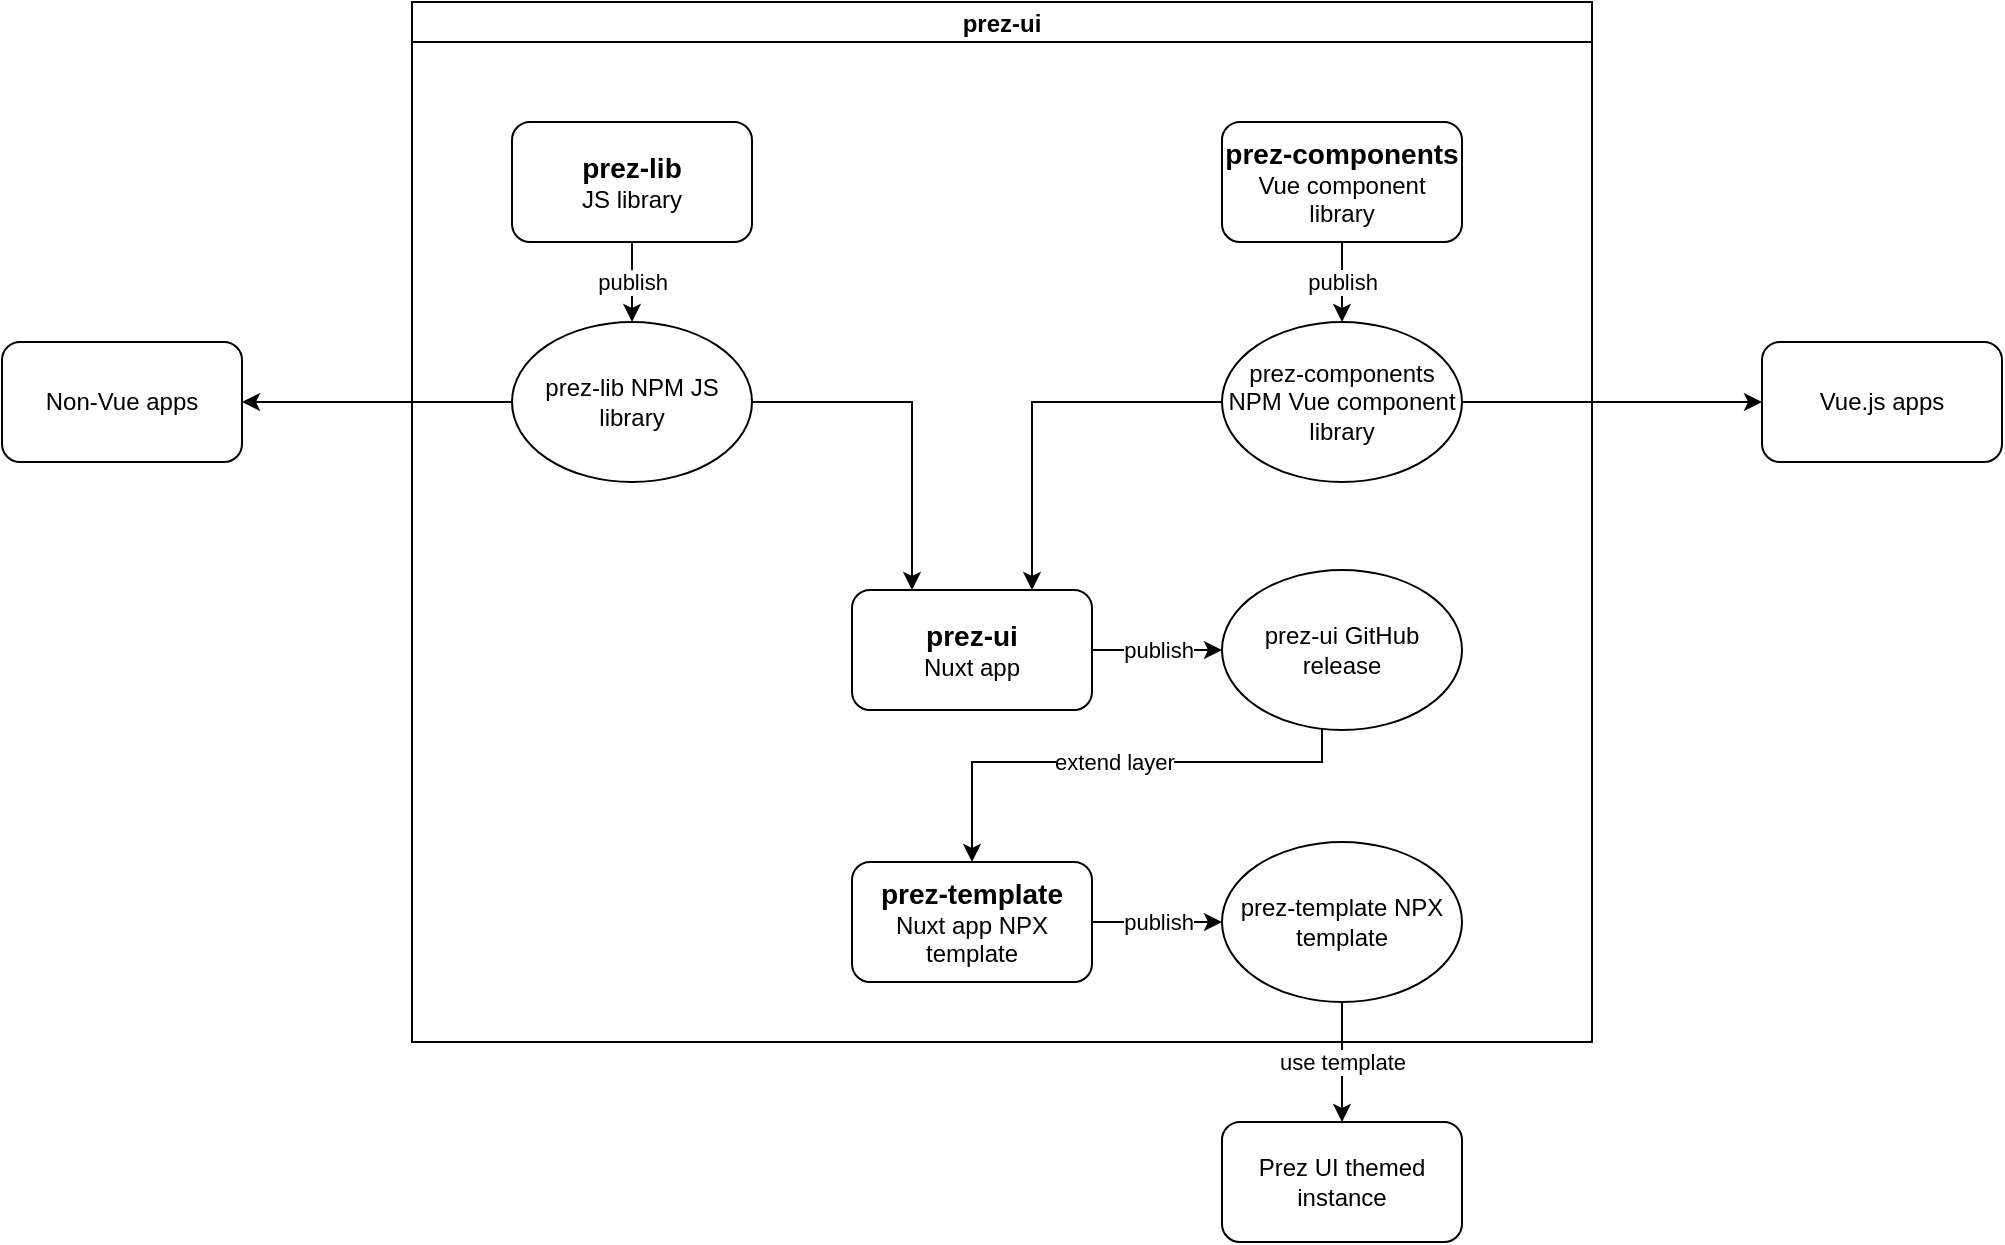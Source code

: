 <mxfile scale="1" border="2">
    <diagram name="Page-1" id="1EtK0nTzJKErtxU8rNLZ">
        <mxGraphModel dx="1217" dy="813" grid="1" gridSize="10" guides="1" tooltips="1" connect="1" arrows="1" fold="1" page="1" pageScale="1" pageWidth="1169" pageHeight="827" math="0" shadow="0">
            <root>
                <mxCell id="0"/>
                <mxCell id="1" parent="0"/>
                <mxCell id="47SYDOreM6jzBi_CaRgB-8" value="prez-ui" style="swimlane;startSize=20;" parent="1" vertex="1">
                    <mxGeometry x="285" y="100" width="590" height="520" as="geometry"/>
                </mxCell>
                <mxCell id="47SYDOreM6jzBi_CaRgB-24" value="publish" style="edgeStyle=orthogonalEdgeStyle;rounded=0;orthogonalLoop=1;jettySize=auto;html=1;entryX=0;entryY=0.5;entryDx=0;entryDy=0;" parent="47SYDOreM6jzBi_CaRgB-8" source="47SYDOreM6jzBi_CaRgB-3" target="47SYDOreM6jzBi_CaRgB-18" edge="1">
                    <mxGeometry relative="1" as="geometry"/>
                </mxCell>
                <mxCell id="47SYDOreM6jzBi_CaRgB-3" value="&lt;b&gt;&lt;font style=&quot;font-size: 14px;&quot;&gt;prez-ui&lt;/font&gt;&lt;/b&gt;&lt;br&gt;Nuxt app" style="rounded=1;whiteSpace=wrap;html=1;" parent="47SYDOreM6jzBi_CaRgB-8" vertex="1">
                    <mxGeometry x="220" y="294" width="120" height="60" as="geometry"/>
                </mxCell>
                <mxCell id="47SYDOreM6jzBi_CaRgB-28" value="publish" style="edgeStyle=orthogonalEdgeStyle;rounded=0;orthogonalLoop=1;jettySize=auto;html=1;entryX=0;entryY=0.5;entryDx=0;entryDy=0;" parent="47SYDOreM6jzBi_CaRgB-8" source="47SYDOreM6jzBi_CaRgB-4" target="47SYDOreM6jzBi_CaRgB-19" edge="1">
                    <mxGeometry relative="1" as="geometry"/>
                </mxCell>
                <mxCell id="47SYDOreM6jzBi_CaRgB-4" value="&lt;b&gt;&lt;font style=&quot;font-size: 14px;&quot;&gt;prez-template&lt;/font&gt;&lt;/b&gt;&lt;br&gt;Nuxt app NPX template" style="rounded=1;whiteSpace=wrap;html=1;" parent="47SYDOreM6jzBi_CaRgB-8" vertex="1">
                    <mxGeometry x="220" y="430" width="120" height="60" as="geometry"/>
                </mxCell>
                <mxCell id="47SYDOreM6jzBi_CaRgB-22" value="publish" style="edgeStyle=orthogonalEdgeStyle;rounded=0;orthogonalLoop=1;jettySize=auto;html=1;entryX=0.5;entryY=0;entryDx=0;entryDy=0;" parent="47SYDOreM6jzBi_CaRgB-8" source="47SYDOreM6jzBi_CaRgB-1" target="47SYDOreM6jzBi_CaRgB-16" edge="1">
                    <mxGeometry relative="1" as="geometry"/>
                </mxCell>
                <mxCell id="47SYDOreM6jzBi_CaRgB-1" value="&lt;b&gt;&lt;font style=&quot;font-size: 14px;&quot;&gt;prez-lib&lt;/font&gt;&lt;/b&gt;&lt;br&gt;JS library" style="rounded=1;whiteSpace=wrap;html=1;" parent="47SYDOreM6jzBi_CaRgB-8" vertex="1">
                    <mxGeometry x="50" y="60" width="120" height="60" as="geometry"/>
                </mxCell>
                <mxCell id="47SYDOreM6jzBi_CaRgB-23" value="publish" style="edgeStyle=orthogonalEdgeStyle;rounded=0;orthogonalLoop=1;jettySize=auto;html=1;entryX=0.5;entryY=0;entryDx=0;entryDy=0;" parent="47SYDOreM6jzBi_CaRgB-8" source="47SYDOreM6jzBi_CaRgB-2" target="47SYDOreM6jzBi_CaRgB-17" edge="1">
                    <mxGeometry relative="1" as="geometry"/>
                </mxCell>
                <mxCell id="47SYDOreM6jzBi_CaRgB-2" value="&lt;b&gt;&lt;font style=&quot;font-size: 14px;&quot;&gt;prez-components&lt;/font&gt;&lt;/b&gt;&lt;br&gt;Vue component library" style="rounded=1;whiteSpace=wrap;html=1;" parent="47SYDOreM6jzBi_CaRgB-8" vertex="1">
                    <mxGeometry x="405" y="60" width="120" height="60" as="geometry"/>
                </mxCell>
                <mxCell id="47SYDOreM6jzBi_CaRgB-25" style="edgeStyle=orthogonalEdgeStyle;rounded=0;orthogonalLoop=1;jettySize=auto;html=1;entryX=0.25;entryY=0;entryDx=0;entryDy=0;" parent="47SYDOreM6jzBi_CaRgB-8" source="47SYDOreM6jzBi_CaRgB-16" target="47SYDOreM6jzBi_CaRgB-3" edge="1">
                    <mxGeometry relative="1" as="geometry"/>
                </mxCell>
                <mxCell id="47SYDOreM6jzBi_CaRgB-16" value="prez-lib NPM JS library" style="ellipse;whiteSpace=wrap;html=1;" parent="47SYDOreM6jzBi_CaRgB-8" vertex="1">
                    <mxGeometry x="50" y="160" width="120" height="80" as="geometry"/>
                </mxCell>
                <mxCell id="47SYDOreM6jzBi_CaRgB-26" style="edgeStyle=orthogonalEdgeStyle;rounded=0;orthogonalLoop=1;jettySize=auto;html=1;entryX=0.75;entryY=0;entryDx=0;entryDy=0;" parent="47SYDOreM6jzBi_CaRgB-8" source="47SYDOreM6jzBi_CaRgB-17" target="47SYDOreM6jzBi_CaRgB-3" edge="1">
                    <mxGeometry relative="1" as="geometry"/>
                </mxCell>
                <mxCell id="47SYDOreM6jzBi_CaRgB-17" value="prez-components NPM Vue component library" style="ellipse;whiteSpace=wrap;html=1;" parent="47SYDOreM6jzBi_CaRgB-8" vertex="1">
                    <mxGeometry x="405" y="160" width="120" height="80" as="geometry"/>
                </mxCell>
                <mxCell id="47SYDOreM6jzBi_CaRgB-27" value="extend layer" style="edgeStyle=orthogonalEdgeStyle;rounded=0;orthogonalLoop=1;jettySize=auto;html=1;entryX=0.5;entryY=0;entryDx=0;entryDy=0;" parent="47SYDOreM6jzBi_CaRgB-8" source="47SYDOreM6jzBi_CaRgB-18" target="47SYDOreM6jzBi_CaRgB-4" edge="1">
                    <mxGeometry relative="1" as="geometry">
                        <Array as="points">
                            <mxPoint x="455" y="380"/>
                            <mxPoint x="280" y="380"/>
                        </Array>
                    </mxGeometry>
                </mxCell>
                <mxCell id="47SYDOreM6jzBi_CaRgB-18" value="prez-ui GitHub release" style="ellipse;whiteSpace=wrap;html=1;" parent="47SYDOreM6jzBi_CaRgB-8" vertex="1">
                    <mxGeometry x="405" y="284" width="120" height="80" as="geometry"/>
                </mxCell>
                <mxCell id="47SYDOreM6jzBi_CaRgB-19" value="prez-template NPX template" style="ellipse;whiteSpace=wrap;html=1;" parent="47SYDOreM6jzBi_CaRgB-8" vertex="1">
                    <mxGeometry x="405" y="420" width="120" height="80" as="geometry"/>
                </mxCell>
                <mxCell id="47SYDOreM6jzBi_CaRgB-13" value="Non-Vue apps" style="rounded=1;whiteSpace=wrap;html=1;" parent="1" vertex="1">
                    <mxGeometry x="80" y="270" width="120" height="60" as="geometry"/>
                </mxCell>
                <mxCell id="47SYDOreM6jzBi_CaRgB-14" value="Vue.js apps" style="rounded=1;whiteSpace=wrap;html=1;" parent="1" vertex="1">
                    <mxGeometry x="960" y="270" width="120" height="60" as="geometry"/>
                </mxCell>
                <mxCell id="47SYDOreM6jzBi_CaRgB-20" style="edgeStyle=orthogonalEdgeStyle;rounded=0;orthogonalLoop=1;jettySize=auto;html=1;entryX=0;entryY=0.5;entryDx=0;entryDy=0;" parent="1" source="47SYDOreM6jzBi_CaRgB-17" target="47SYDOreM6jzBi_CaRgB-14" edge="1">
                    <mxGeometry relative="1" as="geometry"/>
                </mxCell>
                <mxCell id="47SYDOreM6jzBi_CaRgB-21" style="edgeStyle=orthogonalEdgeStyle;rounded=0;orthogonalLoop=1;jettySize=auto;html=1;entryX=1;entryY=0.5;entryDx=0;entryDy=0;" parent="1" source="47SYDOreM6jzBi_CaRgB-16" target="47SYDOreM6jzBi_CaRgB-13" edge="1">
                    <mxGeometry relative="1" as="geometry"/>
                </mxCell>
                <mxCell id="47SYDOreM6jzBi_CaRgB-29" value="Prez UI themed instance" style="rounded=1;whiteSpace=wrap;html=1;" parent="1" vertex="1">
                    <mxGeometry x="690" y="660" width="120" height="60" as="geometry"/>
                </mxCell>
                <mxCell id="47SYDOreM6jzBi_CaRgB-30" value="use template" style="edgeStyle=orthogonalEdgeStyle;rounded=0;orthogonalLoop=1;jettySize=auto;html=1;entryX=0.5;entryY=0;entryDx=0;entryDy=0;" parent="1" source="47SYDOreM6jzBi_CaRgB-19" target="47SYDOreM6jzBi_CaRgB-29" edge="1">
                    <mxGeometry relative="1" as="geometry"/>
                </mxCell>
            </root>
        </mxGraphModel>
    </diagram>
</mxfile>